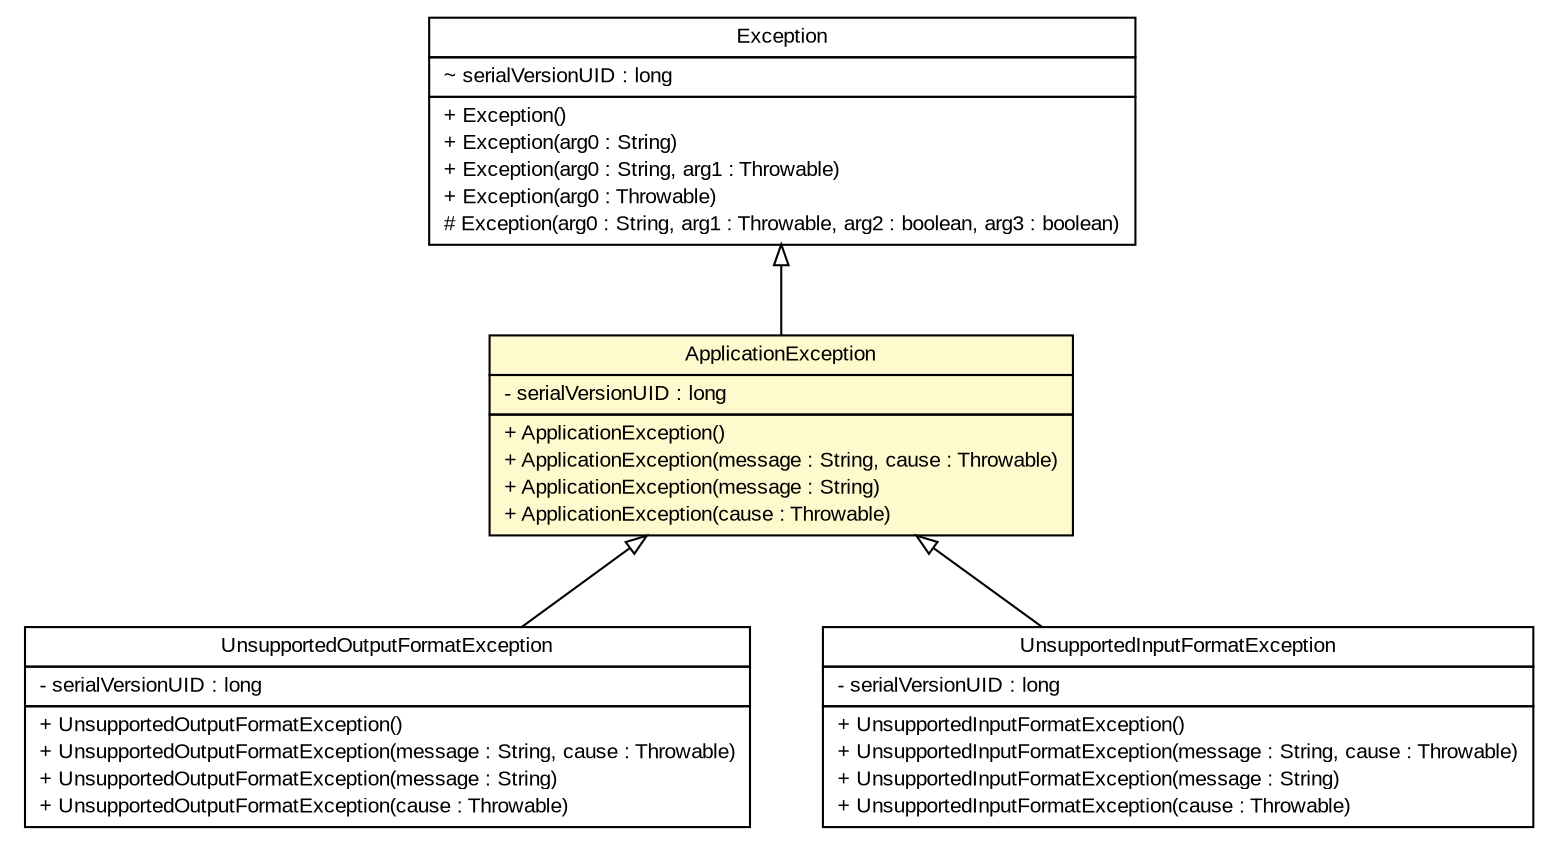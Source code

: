 #!/usr/local/bin/dot
#
# Class diagram 
# Generated by UMLGraph version R5_6_6-6-g3bdff0 (http://www.umlgraph.org/)
#

digraph G {
	edge [fontname="arial",fontsize=10,labelfontname="arial",labelfontsize=10];
	node [fontname="arial",fontsize=10,shape=plaintext];
	nodesep=0.25;
	ranksep=0.5;
	// org.tanjakostic.jcleancim.docgen.UnsupportedOutputFormatException
	c22879 [label=<<table title="org.tanjakostic.jcleancim.docgen.UnsupportedOutputFormatException" border="0" cellborder="1" cellspacing="0" cellpadding="2" port="p" href="../docgen/UnsupportedOutputFormatException.html">
		<tr><td><table border="0" cellspacing="0" cellpadding="1">
<tr><td align="center" balign="center"> UnsupportedOutputFormatException </td></tr>
		</table></td></tr>
		<tr><td><table border="0" cellspacing="0" cellpadding="1">
<tr><td align="left" balign="left"> - serialVersionUID : long </td></tr>
		</table></td></tr>
		<tr><td><table border="0" cellspacing="0" cellpadding="1">
<tr><td align="left" balign="left"> + UnsupportedOutputFormatException() </td></tr>
<tr><td align="left" balign="left"> + UnsupportedOutputFormatException(message : String, cause : Throwable) </td></tr>
<tr><td align="left" balign="left"> + UnsupportedOutputFormatException(message : String) </td></tr>
<tr><td align="left" balign="left"> + UnsupportedOutputFormatException(cause : Throwable) </td></tr>
		</table></td></tr>
		</table>>, URL="../docgen/UnsupportedOutputFormatException.html", fontname="arial", fontcolor="black", fontsize=10.0];
	// org.tanjakostic.jcleancim.docgen.UnsupportedInputFormatException
	c22880 [label=<<table title="org.tanjakostic.jcleancim.docgen.UnsupportedInputFormatException" border="0" cellborder="1" cellspacing="0" cellpadding="2" port="p" href="../docgen/UnsupportedInputFormatException.html">
		<tr><td><table border="0" cellspacing="0" cellpadding="1">
<tr><td align="center" balign="center"> UnsupportedInputFormatException </td></tr>
		</table></td></tr>
		<tr><td><table border="0" cellspacing="0" cellpadding="1">
<tr><td align="left" balign="left"> - serialVersionUID : long </td></tr>
		</table></td></tr>
		<tr><td><table border="0" cellspacing="0" cellpadding="1">
<tr><td align="left" balign="left"> + UnsupportedInputFormatException() </td></tr>
<tr><td align="left" balign="left"> + UnsupportedInputFormatException(message : String, cause : Throwable) </td></tr>
<tr><td align="left" balign="left"> + UnsupportedInputFormatException(message : String) </td></tr>
<tr><td align="left" balign="left"> + UnsupportedInputFormatException(cause : Throwable) </td></tr>
		</table></td></tr>
		</table>>, URL="../docgen/UnsupportedInputFormatException.html", fontname="arial", fontcolor="black", fontsize=10.0];
	// org.tanjakostic.jcleancim.util.ApplicationException
	c23076 [label=<<table title="org.tanjakostic.jcleancim.util.ApplicationException" border="0" cellborder="1" cellspacing="0" cellpadding="2" port="p" bgcolor="lemonChiffon" href="./ApplicationException.html">
		<tr><td><table border="0" cellspacing="0" cellpadding="1">
<tr><td align="center" balign="center"> ApplicationException </td></tr>
		</table></td></tr>
		<tr><td><table border="0" cellspacing="0" cellpadding="1">
<tr><td align="left" balign="left"> - serialVersionUID : long </td></tr>
		</table></td></tr>
		<tr><td><table border="0" cellspacing="0" cellpadding="1">
<tr><td align="left" balign="left"> + ApplicationException() </td></tr>
<tr><td align="left" balign="left"> + ApplicationException(message : String, cause : Throwable) </td></tr>
<tr><td align="left" balign="left"> + ApplicationException(message : String) </td></tr>
<tr><td align="left" balign="left"> + ApplicationException(cause : Throwable) </td></tr>
		</table></td></tr>
		</table>>, URL="./ApplicationException.html", fontname="arial", fontcolor="black", fontsize=10.0];
	//org.tanjakostic.jcleancim.docgen.UnsupportedOutputFormatException extends org.tanjakostic.jcleancim.util.ApplicationException
	c23076:p -> c22879:p [dir=back,arrowtail=empty];
	//org.tanjakostic.jcleancim.docgen.UnsupportedInputFormatException extends org.tanjakostic.jcleancim.util.ApplicationException
	c23076:p -> c22880:p [dir=back,arrowtail=empty];
	//org.tanjakostic.jcleancim.util.ApplicationException extends java.lang.Exception
	c23268:p -> c23076:p [dir=back,arrowtail=empty];
	// java.lang.Exception
	c23268 [label=<<table title="java.lang.Exception" border="0" cellborder="1" cellspacing="0" cellpadding="2" port="p" href="http://java.sun.com/j2se/1.4.2/docs/api/java/lang/Exception.html">
		<tr><td><table border="0" cellspacing="0" cellpadding="1">
<tr><td align="center" balign="center"> Exception </td></tr>
		</table></td></tr>
		<tr><td><table border="0" cellspacing="0" cellpadding="1">
<tr><td align="left" balign="left"> ~ serialVersionUID : long </td></tr>
		</table></td></tr>
		<tr><td><table border="0" cellspacing="0" cellpadding="1">
<tr><td align="left" balign="left"> + Exception() </td></tr>
<tr><td align="left" balign="left"> + Exception(arg0 : String) </td></tr>
<tr><td align="left" balign="left"> + Exception(arg0 : String, arg1 : Throwable) </td></tr>
<tr><td align="left" balign="left"> + Exception(arg0 : Throwable) </td></tr>
<tr><td align="left" balign="left"> # Exception(arg0 : String, arg1 : Throwable, arg2 : boolean, arg3 : boolean) </td></tr>
		</table></td></tr>
		</table>>, URL="http://java.sun.com/j2se/1.4.2/docs/api/java/lang/Exception.html", fontname="arial", fontcolor="black", fontsize=10.0];
}


